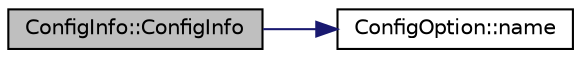 digraph "ConfigInfo::ConfigInfo"
{
 // LATEX_PDF_SIZE
  edge [fontname="Helvetica",fontsize="10",labelfontname="Helvetica",labelfontsize="10"];
  node [fontname="Helvetica",fontsize="10",shape=record];
  rankdir="LR";
  Node1 [label="ConfigInfo::ConfigInfo",height=0.2,width=0.4,color="black", fillcolor="grey75", style="filled", fontcolor="black",tooltip=" "];
  Node1 -> Node2 [color="midnightblue",fontsize="10",style="solid"];
  Node2 [label="ConfigOption::name",height=0.2,width=0.4,color="black", fillcolor="white", style="filled",URL="$classConfigOption.html#ab89196927c521e95680eb5efdc562187",tooltip=" "];
}
